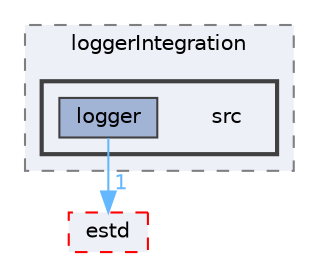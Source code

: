 digraph "src"
{
 // LATEX_PDF_SIZE
  bgcolor="transparent";
  edge [fontname=Helvetica,fontsize=10,labelfontname=Helvetica,labelfontsize=10];
  node [fontname=Helvetica,fontsize=10,shape=box,height=0.2,width=0.4];
  compound=true
  subgraph clusterdir_9c3fcabb818941a0abda78178aa94179 {
    graph [ bgcolor="#edf0f7", pencolor="grey50", label="loggerIntegration", fontname=Helvetica,fontsize=10 style="filled,dashed", URL="dir_9c3fcabb818941a0abda78178aa94179.html",tooltip=""]
  subgraph clusterdir_c6c680439bcb521f4f2386e843e9f4aa {
    graph [ bgcolor="#edf0f7", pencolor="grey25", label="", fontname=Helvetica,fontsize=10 style="filled,bold", URL="dir_c6c680439bcb521f4f2386e843e9f4aa.html",tooltip=""]
    dir_c6c680439bcb521f4f2386e843e9f4aa [shape=plaintext, label="src"];
  dir_93cfb5be7a36ae04a494be750a568792 [label="logger", fillcolor="#a2b4d6", color="grey25", style="filled", URL="dir_93cfb5be7a36ae04a494be750a568792.html",tooltip=""];
  }
  }
  dir_705ed472854f071e46e92f9933f4d565 [label="estd", fillcolor="#edf0f7", color="red", style="filled,dashed", URL="dir_705ed472854f071e46e92f9933f4d565.html",tooltip=""];
  dir_93cfb5be7a36ae04a494be750a568792->dir_705ed472854f071e46e92f9933f4d565 [headlabel="1", labeldistance=1.5 headhref="dir_000143_000075.html" href="dir_000143_000075.html" color="steelblue1" fontcolor="steelblue1"];
}
